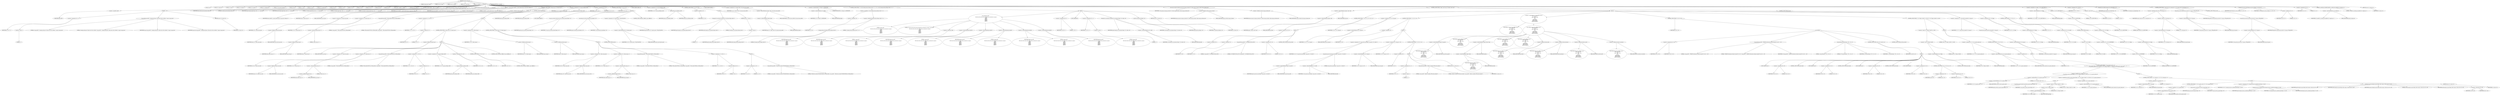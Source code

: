 digraph hostapd_notif_assoc {  
"1000121" [label = "(METHOD,hostapd_notif_assoc)" ]
"1000122" [label = "(PARAM,hostapd_data *hapd)" ]
"1000123" [label = "(PARAM,const u8 *addr)" ]
"1000124" [label = "(PARAM,const u8 *req_ies)" ]
"1000125" [label = "(PARAM,size_t req_ies_len)" ]
"1000126" [label = "(PARAM,int reassoc)" ]
"1000127" [label = "(BLOCK,,)" ]
"1000128" [label = "(LOCAL,v9: int)" ]
"1000129" [label = "(LOCAL,v10: const u8 *)" ]
"1000130" [label = "(LOCAL,v11: size_t)" ]
"1000131" [label = "(LOCAL,v12: sta_info *)" ]
"1000132" [label = "(LOCAL,v13: sta_info *)" ]
"1000133" [label = "(LOCAL,v14: unsigned int)" ]
"1000134" [label = "(LOCAL,v15: wpa_state_machine *)" ]
"1000135" [label = "(LOCAL,v16: int)" ]
"1000136" [label = "(LOCAL,v17: int)" ]
"1000137" [label = "(LOCAL,v18: u32)" ]
"1000138" [label = "(LOCAL,v19: unsigned int)" ]
"1000139" [label = "(LOCAL,v20: int)" ]
"1000140" [label = "(LOCAL,v21: int)" ]
"1000141" [label = "(LOCAL,v23: int)" ]
"1000142" [label = "(LOCAL,v24: int)" ]
"1000143" [label = "(LOCAL,v25: u8 *)" ]
"1000144" [label = "(LOCAL,v26: int)" ]
"1000145" [label = "(LOCAL,res: int)" ]
"1000146" [label = "(LOCAL,elems: ieee802_11_elems)" ]
"1000147" [label = "(LOCAL,buf: u8 [ 1064 ])" ]
"1000148" [label = "(CONTROL_STRUCTURE,if ( !addr ),if ( !addr ))" ]
"1000149" [label = "(<operator>.logicalNot,!addr)" ]
"1000150" [label = "(IDENTIFIER,addr,!addr)" ]
"1000151" [label = "(BLOCK,,)" ]
"1000152" [label = "(<operator>.assignment,v21 = -1)" ]
"1000153" [label = "(IDENTIFIER,v21,v21 = -1)" ]
"1000154" [label = "(<operator>.minus,-1)" ]
"1000155" [label = "(LITERAL,1,-1)" ]
"1000156" [label = "(wpa_printf,wpa_printf(2, \"hostapd_notif_assoc: Skip event with no address\", req_ies, req_ies_len))" ]
"1000157" [label = "(LITERAL,2,wpa_printf(2, \"hostapd_notif_assoc: Skip event with no address\", req_ies, req_ies_len))" ]
"1000158" [label = "(LITERAL,\"hostapd_notif_assoc: Skip event with no address\",wpa_printf(2, \"hostapd_notif_assoc: Skip event with no address\", req_ies, req_ies_len))" ]
"1000159" [label = "(IDENTIFIER,req_ies,wpa_printf(2, \"hostapd_notif_assoc: Skip event with no address\", req_ies, req_ies_len))" ]
"1000160" [label = "(IDENTIFIER,req_ies_len,wpa_printf(2, \"hostapd_notif_assoc: Skip event with no address\", req_ies, req_ies_len))" ]
"1000161" [label = "(RETURN,return v21;,return v21;)" ]
"1000162" [label = "(IDENTIFIER,v21,return v21;)" ]
"1000163" [label = "(random_add_randomness,random_add_randomness(addr, 6u))" ]
"1000164" [label = "(IDENTIFIER,addr,random_add_randomness(addr, 6u))" ]
"1000165" [label = "(LITERAL,6u,random_add_randomness(addr, 6u))" ]
"1000166" [label = "(hostapd_logger,hostapd_logger(hapd, addr, 1u, 2, \"associated\"))" ]
"1000167" [label = "(IDENTIFIER,hapd,hostapd_logger(hapd, addr, 1u, 2, \"associated\"))" ]
"1000168" [label = "(IDENTIFIER,addr,hostapd_logger(hapd, addr, 1u, 2, \"associated\"))" ]
"1000169" [label = "(LITERAL,1u,hostapd_logger(hapd, addr, 1u, 2, \"associated\"))" ]
"1000170" [label = "(LITERAL,2,hostapd_logger(hapd, addr, 1u, 2, \"associated\"))" ]
"1000171" [label = "(LITERAL,\"associated\",hostapd_logger(hapd, addr, 1u, 2, \"associated\"))" ]
"1000172" [label = "(ieee802_11_parse_elems,ieee802_11_parse_elems(req_ies, req_ies_len, &elems, 0))" ]
"1000173" [label = "(IDENTIFIER,req_ies,ieee802_11_parse_elems(req_ies, req_ies_len, &elems, 0))" ]
"1000174" [label = "(IDENTIFIER,req_ies_len,ieee802_11_parse_elems(req_ies, req_ies_len, &elems, 0))" ]
"1000175" [label = "(<operator>.addressOf,&elems)" ]
"1000176" [label = "(IDENTIFIER,elems,ieee802_11_parse_elems(req_ies, req_ies_len, &elems, 0))" ]
"1000177" [label = "(LITERAL,0,ieee802_11_parse_elems(req_ies, req_ies_len, &elems, 0))" ]
"1000178" [label = "(CONTROL_STRUCTURE,if ( elems.wps_ie ),if ( elems.wps_ie ))" ]
"1000179" [label = "(<operator>.fieldAccess,elems.wps_ie)" ]
"1000180" [label = "(IDENTIFIER,elems,if ( elems.wps_ie ))" ]
"1000181" [label = "(FIELD_IDENTIFIER,wps_ie,wps_ie)" ]
"1000182" [label = "(BLOCK,,)" ]
"1000183" [label = "(<operator>.assignment,v9 = elems.wps_ie_len)" ]
"1000184" [label = "(IDENTIFIER,v9,v9 = elems.wps_ie_len)" ]
"1000185" [label = "(<operator>.fieldAccess,elems.wps_ie_len)" ]
"1000186" [label = "(IDENTIFIER,elems,v9 = elems.wps_ie_len)" ]
"1000187" [label = "(FIELD_IDENTIFIER,wps_ie_len,wps_ie_len)" ]
"1000188" [label = "(<operator>.assignment,v10 = elems.wps_ie - 2)" ]
"1000189" [label = "(IDENTIFIER,v10,v10 = elems.wps_ie - 2)" ]
"1000190" [label = "(<operator>.subtraction,elems.wps_ie - 2)" ]
"1000191" [label = "(<operator>.fieldAccess,elems.wps_ie)" ]
"1000192" [label = "(IDENTIFIER,elems,elems.wps_ie - 2)" ]
"1000193" [label = "(FIELD_IDENTIFIER,wps_ie,wps_ie)" ]
"1000194" [label = "(LITERAL,2,elems.wps_ie - 2)" ]
"1000195" [label = "(wpa_printf,wpa_printf(2, \"STA included WPS IE in (Re)AssocReq\"))" ]
"1000196" [label = "(LITERAL,2,wpa_printf(2, \"STA included WPS IE in (Re)AssocReq\"))" ]
"1000197" [label = "(LITERAL,\"STA included WPS IE in (Re)AssocReq\",wpa_printf(2, \"STA included WPS IE in (Re)AssocReq\"))" ]
"1000198" [label = "(<operator>.assignment,v11 = v9 + 2)" ]
"1000199" [label = "(IDENTIFIER,v11,v11 = v9 + 2)" ]
"1000200" [label = "(<operator>.addition,v9 + 2)" ]
"1000201" [label = "(IDENTIFIER,v9,v9 + 2)" ]
"1000202" [label = "(LITERAL,2,v9 + 2)" ]
"1000203" [label = "(CONTROL_STRUCTURE,else,else)" ]
"1000204" [label = "(BLOCK,,)" ]
"1000205" [label = "(CONTROL_STRUCTURE,if ( elems.rsn_ie ),if ( elems.rsn_ie ))" ]
"1000206" [label = "(<operator>.fieldAccess,elems.rsn_ie)" ]
"1000207" [label = "(IDENTIFIER,elems,if ( elems.rsn_ie ))" ]
"1000208" [label = "(FIELD_IDENTIFIER,rsn_ie,rsn_ie)" ]
"1000209" [label = "(BLOCK,,)" ]
"1000210" [label = "(<operator>.assignment,v24 = elems.rsn_ie_len)" ]
"1000211" [label = "(IDENTIFIER,v24,v24 = elems.rsn_ie_len)" ]
"1000212" [label = "(<operator>.fieldAccess,elems.rsn_ie_len)" ]
"1000213" [label = "(IDENTIFIER,elems,v24 = elems.rsn_ie_len)" ]
"1000214" [label = "(FIELD_IDENTIFIER,rsn_ie_len,rsn_ie_len)" ]
"1000215" [label = "(<operator>.assignment,v10 = elems.rsn_ie - 2)" ]
"1000216" [label = "(IDENTIFIER,v10,v10 = elems.rsn_ie - 2)" ]
"1000217" [label = "(<operator>.subtraction,elems.rsn_ie - 2)" ]
"1000218" [label = "(<operator>.fieldAccess,elems.rsn_ie)" ]
"1000219" [label = "(IDENTIFIER,elems,elems.rsn_ie - 2)" ]
"1000220" [label = "(FIELD_IDENTIFIER,rsn_ie,rsn_ie)" ]
"1000221" [label = "(LITERAL,2,elems.rsn_ie - 2)" ]
"1000222" [label = "(wpa_printf,wpa_printf(2, \"STA included RSN IE in (Re)AssocReq\"))" ]
"1000223" [label = "(LITERAL,2,wpa_printf(2, \"STA included RSN IE in (Re)AssocReq\"))" ]
"1000224" [label = "(LITERAL,\"STA included RSN IE in (Re)AssocReq\",wpa_printf(2, \"STA included RSN IE in (Re)AssocReq\"))" ]
"1000225" [label = "(<operator>.assignment,v11 = v24 + 2)" ]
"1000226" [label = "(IDENTIFIER,v11,v11 = v24 + 2)" ]
"1000227" [label = "(<operator>.addition,v24 + 2)" ]
"1000228" [label = "(IDENTIFIER,v24,v24 + 2)" ]
"1000229" [label = "(LITERAL,2,v24 + 2)" ]
"1000230" [label = "(<operator>.assignment,v12 = ap_get_sta(hapd, addr))" ]
"1000231" [label = "(IDENTIFIER,v12,v12 = ap_get_sta(hapd, addr))" ]
"1000232" [label = "(ap_get_sta,ap_get_sta(hapd, addr))" ]
"1000233" [label = "(IDENTIFIER,hapd,ap_get_sta(hapd, addr))" ]
"1000234" [label = "(IDENTIFIER,addr,ap_get_sta(hapd, addr))" ]
"1000235" [label = "(<operator>.assignment,v13 = v12)" ]
"1000236" [label = "(IDENTIFIER,v13,v13 = v12)" ]
"1000237" [label = "(IDENTIFIER,v12,v13 = v12)" ]
"1000238" [label = "(CONTROL_STRUCTURE,if ( v12 ),if ( v12 ))" ]
"1000239" [label = "(IDENTIFIER,v12,if ( v12 ))" ]
"1000240" [label = "(CONTROL_STRUCTURE,goto LABEL_5;,goto LABEL_5;)" ]
"1000241" [label = "(CONTROL_STRUCTURE,goto LABEL_26;,goto LABEL_26;)" ]
"1000242" [label = "(<operator>.assignment,v10 = elems.wpa_ie)" ]
"1000243" [label = "(IDENTIFIER,v10,v10 = elems.wpa_ie)" ]
"1000244" [label = "(<operator>.fieldAccess,elems.wpa_ie)" ]
"1000245" [label = "(IDENTIFIER,elems,v10 = elems.wpa_ie)" ]
"1000246" [label = "(FIELD_IDENTIFIER,wpa_ie,wpa_ie)" ]
"1000247" [label = "(CONTROL_STRUCTURE,if ( elems.wpa_ie ),if ( elems.wpa_ie ))" ]
"1000248" [label = "(<operator>.fieldAccess,elems.wpa_ie)" ]
"1000249" [label = "(IDENTIFIER,elems,if ( elems.wpa_ie ))" ]
"1000250" [label = "(FIELD_IDENTIFIER,wpa_ie,wpa_ie)" ]
"1000251" [label = "(BLOCK,,)" ]
"1000252" [label = "(<operator>.assignment,v26 = elems.wpa_ie_len)" ]
"1000253" [label = "(IDENTIFIER,v26,v26 = elems.wpa_ie_len)" ]
"1000254" [label = "(<operator>.fieldAccess,elems.wpa_ie_len)" ]
"1000255" [label = "(IDENTIFIER,elems,v26 = elems.wpa_ie_len)" ]
"1000256" [label = "(FIELD_IDENTIFIER,wpa_ie_len,wpa_ie_len)" ]
"1000257" [label = "(<operator>.assignment,v10 = elems.wpa_ie - 2)" ]
"1000258" [label = "(IDENTIFIER,v10,v10 = elems.wpa_ie - 2)" ]
"1000259" [label = "(<operator>.subtraction,elems.wpa_ie - 2)" ]
"1000260" [label = "(<operator>.fieldAccess,elems.wpa_ie)" ]
"1000261" [label = "(IDENTIFIER,elems,elems.wpa_ie - 2)" ]
"1000262" [label = "(FIELD_IDENTIFIER,wpa_ie,wpa_ie)" ]
"1000263" [label = "(LITERAL,2,elems.wpa_ie - 2)" ]
"1000264" [label = "(wpa_printf,wpa_printf(2, \"STA included WPA IE in (Re)AssocReq\"))" ]
"1000265" [label = "(LITERAL,2,wpa_printf(2, \"STA included WPA IE in (Re)AssocReq\"))" ]
"1000266" [label = "(LITERAL,\"STA included WPA IE in (Re)AssocReq\",wpa_printf(2, \"STA included WPA IE in (Re)AssocReq\"))" ]
"1000267" [label = "(<operator>.assignment,v11 = v26 + 2)" ]
"1000268" [label = "(IDENTIFIER,v11,v11 = v26 + 2)" ]
"1000269" [label = "(<operator>.addition,v26 + 2)" ]
"1000270" [label = "(IDENTIFIER,v26,v26 + 2)" ]
"1000271" [label = "(LITERAL,2,v26 + 2)" ]
"1000272" [label = "(CONTROL_STRUCTURE,else,else)" ]
"1000273" [label = "(BLOCK,,)" ]
"1000274" [label = "(<operator>.assignment,v11 = 0)" ]
"1000275" [label = "(IDENTIFIER,v11,v11 = 0)" ]
"1000276" [label = "(LITERAL,0,v11 = 0)" ]
"1000277" [label = "(wpa_printf,wpa_printf(2, \"STA did not include WPS/RSN/WPA IE in (Re)AssocReq\"))" ]
"1000278" [label = "(LITERAL,2,wpa_printf(2, \"STA did not include WPS/RSN/WPA IE in (Re)AssocReq\"))" ]
"1000279" [label = "(LITERAL,\"STA did not include WPS/RSN/WPA IE in (Re)AssocReq\",wpa_printf(2, \"STA did not include WPS/RSN/WPA IE in (Re)AssocReq\"))" ]
"1000280" [label = "(<operator>.assignment,v12 = ap_get_sta(hapd, addr))" ]
"1000281" [label = "(IDENTIFIER,v12,v12 = ap_get_sta(hapd, addr))" ]
"1000282" [label = "(ap_get_sta,ap_get_sta(hapd, addr))" ]
"1000283" [label = "(IDENTIFIER,hapd,ap_get_sta(hapd, addr))" ]
"1000284" [label = "(IDENTIFIER,addr,ap_get_sta(hapd, addr))" ]
"1000285" [label = "(<operator>.assignment,v13 = v12)" ]
"1000286" [label = "(IDENTIFIER,v13,v13 = v12)" ]
"1000287" [label = "(IDENTIFIER,v12,v13 = v12)" ]
"1000288" [label = "(CONTROL_STRUCTURE,if ( v12 ),if ( v12 ))" ]
"1000289" [label = "(IDENTIFIER,v12,if ( v12 ))" ]
"1000290" [label = "(BLOCK,,)" ]
"1000291" [label = "(JUMP_TARGET,LABEL_5)" ]
"1000292" [label = "(ap_sta_no_session_timeout,ap_sta_no_session_timeout(hapd, v12))" ]
"1000293" [label = "(IDENTIFIER,hapd,ap_sta_no_session_timeout(hapd, v12))" ]
"1000294" [label = "(IDENTIFIER,v12,ap_sta_no_session_timeout(hapd, v12))" ]
"1000295" [label = "(accounting_sta_stop,accounting_sta_stop(hapd, v13))" ]
"1000296" [label = "(IDENTIFIER,hapd,accounting_sta_stop(hapd, v13))" ]
"1000297" [label = "(IDENTIFIER,v13,accounting_sta_stop(hapd, v13))" ]
"1000298" [label = "(<operator>.assignment,v13->timeout_next = STA_NULLFUNC)" ]
"1000299" [label = "(<operator>.indirectFieldAccess,v13->timeout_next)" ]
"1000300" [label = "(IDENTIFIER,v13,v13->timeout_next = STA_NULLFUNC)" ]
"1000301" [label = "(FIELD_IDENTIFIER,timeout_next,timeout_next)" ]
"1000302" [label = "(IDENTIFIER,STA_NULLFUNC,v13->timeout_next = STA_NULLFUNC)" ]
"1000303" [label = "(CONTROL_STRUCTURE,goto LABEL_6;,goto LABEL_6;)" ]
"1000304" [label = "(JUMP_TARGET,LABEL_26)" ]
"1000305" [label = "(<operator>.assignment,v13 = ap_sta_add(hapd, addr))" ]
"1000306" [label = "(IDENTIFIER,v13,v13 = ap_sta_add(hapd, addr))" ]
"1000307" [label = "(ap_sta_add,ap_sta_add(hapd, addr))" ]
"1000308" [label = "(IDENTIFIER,hapd,ap_sta_add(hapd, addr))" ]
"1000309" [label = "(IDENTIFIER,addr,ap_sta_add(hapd, addr))" ]
"1000310" [label = "(CONTROL_STRUCTURE,if ( !v13 ),if ( !v13 ))" ]
"1000311" [label = "(<operator>.logicalNot,!v13)" ]
"1000312" [label = "(IDENTIFIER,v13,!v13)" ]
"1000313" [label = "(BLOCK,,)" ]
"1000314" [label = "(hostapd_drv_sta_disassoc,hostapd_drv_sta_disassoc(hapd, addr, 5))" ]
"1000315" [label = "(IDENTIFIER,hapd,hostapd_drv_sta_disassoc(hapd, addr, 5))" ]
"1000316" [label = "(IDENTIFIER,addr,hostapd_drv_sta_disassoc(hapd, addr, 5))" ]
"1000317" [label = "(LITERAL,5,hostapd_drv_sta_disassoc(hapd, addr, 5))" ]
"1000318" [label = "(RETURN,return -1;,return -1;)" ]
"1000319" [label = "(<operator>.minus,-1)" ]
"1000320" [label = "(LITERAL,1,-1)" ]
"1000321" [label = "(JUMP_TARGET,LABEL_6)" ]
"1000322" [label = "(<operator>.assignment,v14 = hapd->iface->drv_max_acl_mac_addrs)" ]
"1000323" [label = "(IDENTIFIER,v14,v14 = hapd->iface->drv_max_acl_mac_addrs)" ]
"1000324" [label = "(<operator>.indirectFieldAccess,hapd->iface->drv_max_acl_mac_addrs)" ]
"1000325" [label = "(<operator>.indirectFieldAccess,hapd->iface)" ]
"1000326" [label = "(IDENTIFIER,hapd,v14 = hapd->iface->drv_max_acl_mac_addrs)" ]
"1000327" [label = "(FIELD_IDENTIFIER,iface,iface)" ]
"1000328" [label = "(FIELD_IDENTIFIER,drv_max_acl_mac_addrs,drv_max_acl_mac_addrs)" ]
"1000329" [label = "(<operators>.assignmentAnd,v13->flags &= 0xFFFECFFF)" ]
"1000330" [label = "(<operator>.indirectFieldAccess,v13->flags)" ]
"1000331" [label = "(IDENTIFIER,v13,v13->flags &= 0xFFFECFFF)" ]
"1000332" [label = "(FIELD_IDENTIFIER,flags,flags)" ]
"1000333" [label = "(LITERAL,0xFFFECFFF,v13->flags &= 0xFFFECFFF)" ]
"1000334" [label = "(CONTROL_STRUCTURE,if ( !v14 && hostapd_check_acl(hapd, addr, 0) != 1 ),if ( !v14 && hostapd_check_acl(hapd, addr, 0) != 1 ))" ]
"1000335" [label = "(<operator>.logicalAnd,!v14 && hostapd_check_acl(hapd, addr, 0) != 1)" ]
"1000336" [label = "(<operator>.logicalNot,!v14)" ]
"1000337" [label = "(IDENTIFIER,v14,!v14)" ]
"1000338" [label = "(<operator>.notEquals,hostapd_check_acl(hapd, addr, 0) != 1)" ]
"1000339" [label = "(hostapd_check_acl,hostapd_check_acl(hapd, addr, 0))" ]
"1000340" [label = "(IDENTIFIER,hapd,hostapd_check_acl(hapd, addr, 0))" ]
"1000341" [label = "(IDENTIFIER,addr,hostapd_check_acl(hapd, addr, 0))" ]
"1000342" [label = "(LITERAL,0,hostapd_check_acl(hapd, addr, 0))" ]
"1000343" [label = "(LITERAL,1,hostapd_check_acl(hapd, addr, 0) != 1)" ]
"1000344" [label = "(BLOCK,,)" ]
"1000345" [label = "(wpa_printf,wpa_printf(\n      3,\n      \"STA %02x:%02x:%02x:%02x:%02x:%02x not allowed to connect\",\n      *addr,\n      addr[1],\n      addr[2],\n      addr[3],\n      addr[4],\n      addr[5]))" ]
"1000346" [label = "(LITERAL,3,wpa_printf(\n      3,\n      \"STA %02x:%02x:%02x:%02x:%02x:%02x not allowed to connect\",\n      *addr,\n      addr[1],\n      addr[2],\n      addr[3],\n      addr[4],\n      addr[5]))" ]
"1000347" [label = "(LITERAL,\"STA %02x:%02x:%02x:%02x:%02x:%02x not allowed to connect\",wpa_printf(\n      3,\n      \"STA %02x:%02x:%02x:%02x:%02x:%02x not allowed to connect\",\n      *addr,\n      addr[1],\n      addr[2],\n      addr[3],\n      addr[4],\n      addr[5]))" ]
"1000348" [label = "(<operator>.indirection,*addr)" ]
"1000349" [label = "(IDENTIFIER,addr,wpa_printf(\n      3,\n      \"STA %02x:%02x:%02x:%02x:%02x:%02x not allowed to connect\",\n      *addr,\n      addr[1],\n      addr[2],\n      addr[3],\n      addr[4],\n      addr[5]))" ]
"1000350" [label = "(<operator>.indirectIndexAccess,addr[1])" ]
"1000351" [label = "(IDENTIFIER,addr,wpa_printf(\n      3,\n      \"STA %02x:%02x:%02x:%02x:%02x:%02x not allowed to connect\",\n      *addr,\n      addr[1],\n      addr[2],\n      addr[3],\n      addr[4],\n      addr[5]))" ]
"1000352" [label = "(LITERAL,1,wpa_printf(\n      3,\n      \"STA %02x:%02x:%02x:%02x:%02x:%02x not allowed to connect\",\n      *addr,\n      addr[1],\n      addr[2],\n      addr[3],\n      addr[4],\n      addr[5]))" ]
"1000353" [label = "(<operator>.indirectIndexAccess,addr[2])" ]
"1000354" [label = "(IDENTIFIER,addr,wpa_printf(\n      3,\n      \"STA %02x:%02x:%02x:%02x:%02x:%02x not allowed to connect\",\n      *addr,\n      addr[1],\n      addr[2],\n      addr[3],\n      addr[4],\n      addr[5]))" ]
"1000355" [label = "(LITERAL,2,wpa_printf(\n      3,\n      \"STA %02x:%02x:%02x:%02x:%02x:%02x not allowed to connect\",\n      *addr,\n      addr[1],\n      addr[2],\n      addr[3],\n      addr[4],\n      addr[5]))" ]
"1000356" [label = "(<operator>.indirectIndexAccess,addr[3])" ]
"1000357" [label = "(IDENTIFIER,addr,wpa_printf(\n      3,\n      \"STA %02x:%02x:%02x:%02x:%02x:%02x not allowed to connect\",\n      *addr,\n      addr[1],\n      addr[2],\n      addr[3],\n      addr[4],\n      addr[5]))" ]
"1000358" [label = "(LITERAL,3,wpa_printf(\n      3,\n      \"STA %02x:%02x:%02x:%02x:%02x:%02x not allowed to connect\",\n      *addr,\n      addr[1],\n      addr[2],\n      addr[3],\n      addr[4],\n      addr[5]))" ]
"1000359" [label = "(<operator>.indirectIndexAccess,addr[4])" ]
"1000360" [label = "(IDENTIFIER,addr,wpa_printf(\n      3,\n      \"STA %02x:%02x:%02x:%02x:%02x:%02x not allowed to connect\",\n      *addr,\n      addr[1],\n      addr[2],\n      addr[3],\n      addr[4],\n      addr[5]))" ]
"1000361" [label = "(LITERAL,4,wpa_printf(\n      3,\n      \"STA %02x:%02x:%02x:%02x:%02x:%02x not allowed to connect\",\n      *addr,\n      addr[1],\n      addr[2],\n      addr[3],\n      addr[4],\n      addr[5]))" ]
"1000362" [label = "(<operator>.indirectIndexAccess,addr[5])" ]
"1000363" [label = "(IDENTIFIER,addr,wpa_printf(\n      3,\n      \"STA %02x:%02x:%02x:%02x:%02x:%02x not allowed to connect\",\n      *addr,\n      addr[1],\n      addr[2],\n      addr[3],\n      addr[4],\n      addr[5]))" ]
"1000364" [label = "(LITERAL,5,wpa_printf(\n      3,\n      \"STA %02x:%02x:%02x:%02x:%02x:%02x not allowed to connect\",\n      *addr,\n      addr[1],\n      addr[2],\n      addr[3],\n      addr[4],\n      addr[5]))" ]
"1000365" [label = "(<operator>.assignment,v23 = 1)" ]
"1000366" [label = "(IDENTIFIER,v23,v23 = 1)" ]
"1000367" [label = "(LITERAL,1,v23 = 1)" ]
"1000368" [label = "(JUMP_TARGET,fail)" ]
"1000369" [label = "(<operator>.assignment,v21 = -1)" ]
"1000370" [label = "(IDENTIFIER,v21,v21 = -1)" ]
"1000371" [label = "(<operator>.minus,-1)" ]
"1000372" [label = "(LITERAL,1,-1)" ]
"1000373" [label = "(hostapd_drv_sta_disassoc,hostapd_drv_sta_disassoc(hapd, v13->addr, v23))" ]
"1000374" [label = "(IDENTIFIER,hapd,hostapd_drv_sta_disassoc(hapd, v13->addr, v23))" ]
"1000375" [label = "(<operator>.indirectFieldAccess,v13->addr)" ]
"1000376" [label = "(IDENTIFIER,v13,hostapd_drv_sta_disassoc(hapd, v13->addr, v23))" ]
"1000377" [label = "(FIELD_IDENTIFIER,addr,addr)" ]
"1000378" [label = "(IDENTIFIER,v23,hostapd_drv_sta_disassoc(hapd, v13->addr, v23))" ]
"1000379" [label = "(ap_free_sta,ap_free_sta(hapd, v13))" ]
"1000380" [label = "(IDENTIFIER,hapd,ap_free_sta(hapd, v13))" ]
"1000381" [label = "(IDENTIFIER,v13,ap_free_sta(hapd, v13))" ]
"1000382" [label = "(RETURN,return v21;,return v21;)" ]
"1000383" [label = "(IDENTIFIER,v21,return v21;)" ]
"1000384" [label = "(ap_copy_sta_supp_op_classes,ap_copy_sta_supp_op_classes(v13, elems.supp_op_classes, elems.supp_op_classes_len))" ]
"1000385" [label = "(IDENTIFIER,v13,ap_copy_sta_supp_op_classes(v13, elems.supp_op_classes, elems.supp_op_classes_len))" ]
"1000386" [label = "(<operator>.fieldAccess,elems.supp_op_classes)" ]
"1000387" [label = "(IDENTIFIER,elems,ap_copy_sta_supp_op_classes(v13, elems.supp_op_classes, elems.supp_op_classes_len))" ]
"1000388" [label = "(FIELD_IDENTIFIER,supp_op_classes,supp_op_classes)" ]
"1000389" [label = "(<operator>.fieldAccess,elems.supp_op_classes_len)" ]
"1000390" [label = "(IDENTIFIER,elems,ap_copy_sta_supp_op_classes(v13, elems.supp_op_classes, elems.supp_op_classes_len))" ]
"1000391" [label = "(FIELD_IDENTIFIER,supp_op_classes_len,supp_op_classes_len)" ]
"1000392" [label = "(CONTROL_STRUCTURE,if ( hapd->conf->wpa ),if ( hapd->conf->wpa ))" ]
"1000393" [label = "(<operator>.indirectFieldAccess,hapd->conf->wpa)" ]
"1000394" [label = "(<operator>.indirectFieldAccess,hapd->conf)" ]
"1000395" [label = "(IDENTIFIER,hapd,if ( hapd->conf->wpa ))" ]
"1000396" [label = "(FIELD_IDENTIFIER,conf,conf)" ]
"1000397" [label = "(FIELD_IDENTIFIER,wpa,wpa)" ]
"1000398" [label = "(BLOCK,,)" ]
"1000399" [label = "(CONTROL_STRUCTURE,if ( !v10 || !v11 ),if ( !v10 || !v11 ))" ]
"1000400" [label = "(<operator>.logicalOr,!v10 || !v11)" ]
"1000401" [label = "(<operator>.logicalNot,!v10)" ]
"1000402" [label = "(IDENTIFIER,v10,!v10)" ]
"1000403" [label = "(<operator>.logicalNot,!v11)" ]
"1000404" [label = "(IDENTIFIER,v11,!v11)" ]
"1000405" [label = "(BLOCK,,)" ]
"1000406" [label = "(wpa_printf,wpa_printf(2, \"No WPA/RSN IE from STA\"))" ]
"1000407" [label = "(LITERAL,2,wpa_printf(2, \"No WPA/RSN IE from STA\"))" ]
"1000408" [label = "(LITERAL,\"No WPA/RSN IE from STA\",wpa_printf(2, \"No WPA/RSN IE from STA\"))" ]
"1000409" [label = "(<operator>.assignment,v23 = 13)" ]
"1000410" [label = "(IDENTIFIER,v23,v23 = 13)" ]
"1000411" [label = "(LITERAL,13,v23 = 13)" ]
"1000412" [label = "(CONTROL_STRUCTURE,goto fail;,goto fail;)" ]
"1000413" [label = "(<operator>.assignment,v15 = v13->wpa_sm)" ]
"1000414" [label = "(IDENTIFIER,v15,v15 = v13->wpa_sm)" ]
"1000415" [label = "(<operator>.indirectFieldAccess,v13->wpa_sm)" ]
"1000416" [label = "(IDENTIFIER,v13,v15 = v13->wpa_sm)" ]
"1000417" [label = "(FIELD_IDENTIFIER,wpa_sm,wpa_sm)" ]
"1000418" [label = "(CONTROL_STRUCTURE,if ( !v15 ),if ( !v15 ))" ]
"1000419" [label = "(<operator>.logicalNot,!v15)" ]
"1000420" [label = "(IDENTIFIER,v15,!v15)" ]
"1000421" [label = "(BLOCK,,)" ]
"1000422" [label = "(<operator>.assignment,v15 = wpa_auth_sta_init(hapd->wpa_auth, v13->addr, 0))" ]
"1000423" [label = "(IDENTIFIER,v15,v15 = wpa_auth_sta_init(hapd->wpa_auth, v13->addr, 0))" ]
"1000424" [label = "(wpa_auth_sta_init,wpa_auth_sta_init(hapd->wpa_auth, v13->addr, 0))" ]
"1000425" [label = "(<operator>.indirectFieldAccess,hapd->wpa_auth)" ]
"1000426" [label = "(IDENTIFIER,hapd,wpa_auth_sta_init(hapd->wpa_auth, v13->addr, 0))" ]
"1000427" [label = "(FIELD_IDENTIFIER,wpa_auth,wpa_auth)" ]
"1000428" [label = "(<operator>.indirectFieldAccess,v13->addr)" ]
"1000429" [label = "(IDENTIFIER,v13,wpa_auth_sta_init(hapd->wpa_auth, v13->addr, 0))" ]
"1000430" [label = "(FIELD_IDENTIFIER,addr,addr)" ]
"1000431" [label = "(LITERAL,0,wpa_auth_sta_init(hapd->wpa_auth, v13->addr, 0))" ]
"1000432" [label = "(<operator>.assignment,v13->wpa_sm = v15)" ]
"1000433" [label = "(<operator>.indirectFieldAccess,v13->wpa_sm)" ]
"1000434" [label = "(IDENTIFIER,v13,v13->wpa_sm = v15)" ]
"1000435" [label = "(FIELD_IDENTIFIER,wpa_sm,wpa_sm)" ]
"1000436" [label = "(IDENTIFIER,v15,v13->wpa_sm = v15)" ]
"1000437" [label = "(CONTROL_STRUCTURE,if ( !v15 ),if ( !v15 ))" ]
"1000438" [label = "(<operator>.logicalNot,!v15)" ]
"1000439" [label = "(IDENTIFIER,v15,!v15)" ]
"1000440" [label = "(BLOCK,,)" ]
"1000441" [label = "(<operator>.assignment,v21 = -1)" ]
"1000442" [label = "(IDENTIFIER,v21,v21 = -1)" ]
"1000443" [label = "(<operator>.minus,-1)" ]
"1000444" [label = "(LITERAL,1,-1)" ]
"1000445" [label = "(wpa_printf,wpa_printf(5, \"Failed to initialize WPA state machine\"))" ]
"1000446" [label = "(LITERAL,5,wpa_printf(5, \"Failed to initialize WPA state machine\"))" ]
"1000447" [label = "(LITERAL,\"Failed to initialize WPA state machine\",wpa_printf(5, \"Failed to initialize WPA state machine\"))" ]
"1000448" [label = "(RETURN,return v21;,return v21;)" ]
"1000449" [label = "(IDENTIFIER,v21,return v21;)" ]
"1000450" [label = "(<operator>.assignment,v16 = wpa_validate_wpa_ie(\n            hapd->wpa_auth,\n            v15,\n            hapd->iface->freq,\n            v10,\n            v11,\n            elems.mdie,\n            elems.mdie_len,\n            elems.owe_dh,\n            elems.owe_dh_len))" ]
"1000451" [label = "(IDENTIFIER,v16,v16 = wpa_validate_wpa_ie(\n            hapd->wpa_auth,\n            v15,\n            hapd->iface->freq,\n            v10,\n            v11,\n            elems.mdie,\n            elems.mdie_len,\n            elems.owe_dh,\n            elems.owe_dh_len))" ]
"1000452" [label = "(wpa_validate_wpa_ie,wpa_validate_wpa_ie(\n            hapd->wpa_auth,\n            v15,\n            hapd->iface->freq,\n            v10,\n            v11,\n            elems.mdie,\n            elems.mdie_len,\n            elems.owe_dh,\n            elems.owe_dh_len))" ]
"1000453" [label = "(<operator>.indirectFieldAccess,hapd->wpa_auth)" ]
"1000454" [label = "(IDENTIFIER,hapd,wpa_validate_wpa_ie(\n            hapd->wpa_auth,\n            v15,\n            hapd->iface->freq,\n            v10,\n            v11,\n            elems.mdie,\n            elems.mdie_len,\n            elems.owe_dh,\n            elems.owe_dh_len))" ]
"1000455" [label = "(FIELD_IDENTIFIER,wpa_auth,wpa_auth)" ]
"1000456" [label = "(IDENTIFIER,v15,wpa_validate_wpa_ie(\n            hapd->wpa_auth,\n            v15,\n            hapd->iface->freq,\n            v10,\n            v11,\n            elems.mdie,\n            elems.mdie_len,\n            elems.owe_dh,\n            elems.owe_dh_len))" ]
"1000457" [label = "(<operator>.indirectFieldAccess,hapd->iface->freq)" ]
"1000458" [label = "(<operator>.indirectFieldAccess,hapd->iface)" ]
"1000459" [label = "(IDENTIFIER,hapd,wpa_validate_wpa_ie(\n            hapd->wpa_auth,\n            v15,\n            hapd->iface->freq,\n            v10,\n            v11,\n            elems.mdie,\n            elems.mdie_len,\n            elems.owe_dh,\n            elems.owe_dh_len))" ]
"1000460" [label = "(FIELD_IDENTIFIER,iface,iface)" ]
"1000461" [label = "(FIELD_IDENTIFIER,freq,freq)" ]
"1000462" [label = "(IDENTIFIER,v10,wpa_validate_wpa_ie(\n            hapd->wpa_auth,\n            v15,\n            hapd->iface->freq,\n            v10,\n            v11,\n            elems.mdie,\n            elems.mdie_len,\n            elems.owe_dh,\n            elems.owe_dh_len))" ]
"1000463" [label = "(IDENTIFIER,v11,wpa_validate_wpa_ie(\n            hapd->wpa_auth,\n            v15,\n            hapd->iface->freq,\n            v10,\n            v11,\n            elems.mdie,\n            elems.mdie_len,\n            elems.owe_dh,\n            elems.owe_dh_len))" ]
"1000464" [label = "(<operator>.fieldAccess,elems.mdie)" ]
"1000465" [label = "(IDENTIFIER,elems,wpa_validate_wpa_ie(\n            hapd->wpa_auth,\n            v15,\n            hapd->iface->freq,\n            v10,\n            v11,\n            elems.mdie,\n            elems.mdie_len,\n            elems.owe_dh,\n            elems.owe_dh_len))" ]
"1000466" [label = "(FIELD_IDENTIFIER,mdie,mdie)" ]
"1000467" [label = "(<operator>.fieldAccess,elems.mdie_len)" ]
"1000468" [label = "(IDENTIFIER,elems,wpa_validate_wpa_ie(\n            hapd->wpa_auth,\n            v15,\n            hapd->iface->freq,\n            v10,\n            v11,\n            elems.mdie,\n            elems.mdie_len,\n            elems.owe_dh,\n            elems.owe_dh_len))" ]
"1000469" [label = "(FIELD_IDENTIFIER,mdie_len,mdie_len)" ]
"1000470" [label = "(<operator>.fieldAccess,elems.owe_dh)" ]
"1000471" [label = "(IDENTIFIER,elems,wpa_validate_wpa_ie(\n            hapd->wpa_auth,\n            v15,\n            hapd->iface->freq,\n            v10,\n            v11,\n            elems.mdie,\n            elems.mdie_len,\n            elems.owe_dh,\n            elems.owe_dh_len))" ]
"1000472" [label = "(FIELD_IDENTIFIER,owe_dh,owe_dh)" ]
"1000473" [label = "(<operator>.fieldAccess,elems.owe_dh_len)" ]
"1000474" [label = "(IDENTIFIER,elems,wpa_validate_wpa_ie(\n            hapd->wpa_auth,\n            v15,\n            hapd->iface->freq,\n            v10,\n            v11,\n            elems.mdie,\n            elems.mdie_len,\n            elems.owe_dh,\n            elems.owe_dh_len))" ]
"1000475" [label = "(FIELD_IDENTIFIER,owe_dh_len,owe_dh_len)" ]
"1000476" [label = "(CONTROL_STRUCTURE,if ( v16 ),if ( v16 ))" ]
"1000477" [label = "(IDENTIFIER,v16,if ( v16 ))" ]
"1000478" [label = "(BLOCK,,)" ]
"1000479" [label = "(<operator>.assignment,res = v16)" ]
"1000480" [label = "(IDENTIFIER,res,res = v16)" ]
"1000481" [label = "(IDENTIFIER,v16,res = v16)" ]
"1000482" [label = "(wpa_printf,wpa_printf(2, \"WPA/RSN information element rejected? (res %u)\", v16))" ]
"1000483" [label = "(LITERAL,2,wpa_printf(2, \"WPA/RSN information element rejected? (res %u)\", v16))" ]
"1000484" [label = "(LITERAL,\"WPA/RSN information element rejected? (res %u)\",wpa_printf(2, \"WPA/RSN information element rejected? (res %u)\", v16))" ]
"1000485" [label = "(IDENTIFIER,v16,wpa_printf(2, \"WPA/RSN information element rejected? (res %u)\", v16))" ]
"1000486" [label = "(wpa_hexdump,wpa_hexdump(2, \"IE\", v10, v11))" ]
"1000487" [label = "(LITERAL,2,wpa_hexdump(2, \"IE\", v10, v11))" ]
"1000488" [label = "(LITERAL,\"IE\",wpa_hexdump(2, \"IE\", v10, v11))" ]
"1000489" [label = "(IDENTIFIER,v10,wpa_hexdump(2, \"IE\", v10, v11))" ]
"1000490" [label = "(IDENTIFIER,v11,wpa_hexdump(2, \"IE\", v10, v11))" ]
"1000491" [label = "(CONTROL_STRUCTURE,switch ( res ),switch ( res ))" ]
"1000492" [label = "(IDENTIFIER,res,switch ( res ))" ]
"1000493" [label = "(BLOCK,,)" ]
"1000494" [label = "(JUMP_TARGET,case 2)" ]
"1000495" [label = "(<operator>.assignment,v23 = 18)" ]
"1000496" [label = "(IDENTIFIER,v23,v23 = 18)" ]
"1000497" [label = "(LITERAL,18,v23 = 18)" ]
"1000498" [label = "(CONTROL_STRUCTURE,break;,break;)" ]
"1000499" [label = "(JUMP_TARGET,case 3)" ]
"1000500" [label = "(<operator>.assignment,v23 = 19)" ]
"1000501" [label = "(IDENTIFIER,v23,v23 = 19)" ]
"1000502" [label = "(LITERAL,19,v23 = 19)" ]
"1000503" [label = "(CONTROL_STRUCTURE,break;,break;)" ]
"1000504" [label = "(JUMP_TARGET,case 4)" ]
"1000505" [label = "(<operator>.assignment,v23 = 20)" ]
"1000506" [label = "(IDENTIFIER,v23,v23 = 20)" ]
"1000507" [label = "(LITERAL,20,v23 = 20)" ]
"1000508" [label = "(CONTROL_STRUCTURE,break;,break;)" ]
"1000509" [label = "(JUMP_TARGET,default)" ]
"1000510" [label = "(<operator>.assignment,v23 = 24)" ]
"1000511" [label = "(IDENTIFIER,v23,v23 = 24)" ]
"1000512" [label = "(LITERAL,24,v23 = 24)" ]
"1000513" [label = "(CONTROL_STRUCTURE,if ( res != 8 ),if ( res != 8 ))" ]
"1000514" [label = "(<operator>.notEquals,res != 8)" ]
"1000515" [label = "(IDENTIFIER,res,res != 8)" ]
"1000516" [label = "(LITERAL,8,res != 8)" ]
"1000517" [label = "(<operator>.assignment,v23 = 13)" ]
"1000518" [label = "(IDENTIFIER,v23,v23 = 13)" ]
"1000519" [label = "(LITERAL,13,v23 = 13)" ]
"1000520" [label = "(CONTROL_STRUCTURE,break;,break;)" ]
"1000521" [label = "(CONTROL_STRUCTURE,goto fail;,goto fail;)" ]
"1000522" [label = "(CONTROL_STRUCTURE,if ( (v13->flags & 0x402) == 1026 ),if ( (v13->flags & 0x402) == 1026 ))" ]
"1000523" [label = "(<operator>.equals,(v13->flags & 0x402) == 1026)" ]
"1000524" [label = "(<operator>.and,v13->flags & 0x402)" ]
"1000525" [label = "(<operator>.indirectFieldAccess,v13->flags)" ]
"1000526" [label = "(IDENTIFIER,v13,v13->flags & 0x402)" ]
"1000527" [label = "(FIELD_IDENTIFIER,flags,flags)" ]
"1000528" [label = "(LITERAL,0x402,v13->flags & 0x402)" ]
"1000529" [label = "(LITERAL,1026,(v13->flags & 0x402) == 1026)" ]
"1000530" [label = "(BLOCK,,)" ]
"1000531" [label = "(<operator>.assignment,v21 = v13->sa_query_timed_out)" ]
"1000532" [label = "(IDENTIFIER,v21,v21 = v13->sa_query_timed_out)" ]
"1000533" [label = "(<operator>.indirectFieldAccess,v13->sa_query_timed_out)" ]
"1000534" [label = "(IDENTIFIER,v13,v21 = v13->sa_query_timed_out)" ]
"1000535" [label = "(FIELD_IDENTIFIER,sa_query_timed_out,sa_query_timed_out)" ]
"1000536" [label = "(CONTROL_STRUCTURE,if ( !v21 ),if ( !v21 ))" ]
"1000537" [label = "(<operator>.logicalNot,!v21)" ]
"1000538" [label = "(IDENTIFIER,v21,!v21)" ]
"1000539" [label = "(BLOCK,,)" ]
"1000540" [label = "(CONTROL_STRUCTURE,if ( v13->sa_query_count <= 0\n          || (ap_check_sa_query_timeout(hapd, v13), (v13->flags & 0x402) == 1026) && !v13->sa_query_timed_out ),if ( v13->sa_query_count <= 0\n          || (ap_check_sa_query_timeout(hapd, v13), (v13->flags & 0x402) == 1026) && !v13->sa_query_timed_out ))" ]
"1000541" [label = "(<operator>.logicalOr,v13->sa_query_count <= 0\n          || (ap_check_sa_query_timeout(hapd, v13), (v13->flags & 0x402) == 1026) && !v13->sa_query_timed_out)" ]
"1000542" [label = "(<operator>.lessEqualsThan,v13->sa_query_count <= 0)" ]
"1000543" [label = "(<operator>.indirectFieldAccess,v13->sa_query_count)" ]
"1000544" [label = "(IDENTIFIER,v13,v13->sa_query_count <= 0)" ]
"1000545" [label = "(FIELD_IDENTIFIER,sa_query_count,sa_query_count)" ]
"1000546" [label = "(LITERAL,0,v13->sa_query_count <= 0)" ]
"1000547" [label = "(<operator>.logicalAnd,(ap_check_sa_query_timeout(hapd, v13), (v13->flags & 0x402) == 1026) && !v13->sa_query_timed_out)" ]
"1000548" [label = "(BLOCK,,)" ]
"1000549" [label = "(ap_check_sa_query_timeout,ap_check_sa_query_timeout(hapd, v13))" ]
"1000550" [label = "(IDENTIFIER,hapd,ap_check_sa_query_timeout(hapd, v13))" ]
"1000551" [label = "(IDENTIFIER,v13,ap_check_sa_query_timeout(hapd, v13))" ]
"1000552" [label = "(<operator>.equals,(v13->flags & 0x402) == 1026)" ]
"1000553" [label = "(<operator>.and,v13->flags & 0x402)" ]
"1000554" [label = "(<operator>.indirectFieldAccess,v13->flags)" ]
"1000555" [label = "(IDENTIFIER,v13,v13->flags & 0x402)" ]
"1000556" [label = "(FIELD_IDENTIFIER,flags,flags)" ]
"1000557" [label = "(LITERAL,0x402,v13->flags & 0x402)" ]
"1000558" [label = "(LITERAL,1026,(v13->flags & 0x402) == 1026)" ]
"1000559" [label = "(<operator>.logicalNot,!v13->sa_query_timed_out)" ]
"1000560" [label = "(<operator>.indirectFieldAccess,v13->sa_query_timed_out)" ]
"1000561" [label = "(IDENTIFIER,v13,!v13->sa_query_timed_out)" ]
"1000562" [label = "(FIELD_IDENTIFIER,sa_query_timed_out,sa_query_timed_out)" ]
"1000563" [label = "(BLOCK,,)" ]
"1000564" [label = "(CONTROL_STRUCTURE,if ( v13->auth_alg != 2 ),if ( v13->auth_alg != 2 ))" ]
"1000565" [label = "(<operator>.notEquals,v13->auth_alg != 2)" ]
"1000566" [label = "(<operator>.indirectFieldAccess,v13->auth_alg)" ]
"1000567" [label = "(IDENTIFIER,v13,v13->auth_alg != 2)" ]
"1000568" [label = "(FIELD_IDENTIFIER,auth_alg,auth_alg)" ]
"1000569" [label = "(LITERAL,2,v13->auth_alg != 2)" ]
"1000570" [label = "(BLOCK,,)" ]
"1000571" [label = "(CONTROL_STRUCTURE,if ( !v13->sa_query_count ),if ( !v13->sa_query_count ))" ]
"1000572" [label = "(<operator>.logicalNot,!v13->sa_query_count)" ]
"1000573" [label = "(<operator>.indirectFieldAccess,v13->sa_query_count)" ]
"1000574" [label = "(IDENTIFIER,v13,!v13->sa_query_count)" ]
"1000575" [label = "(FIELD_IDENTIFIER,sa_query_count,sa_query_count)" ]
"1000576" [label = "(ap_sta_start_sa_query,ap_sta_start_sa_query(hapd, v13))" ]
"1000577" [label = "(IDENTIFIER,hapd,ap_sta_start_sa_query(hapd, v13))" ]
"1000578" [label = "(IDENTIFIER,v13,ap_sta_start_sa_query(hapd, v13))" ]
"1000579" [label = "(<operator>.assignment,v25 = hostapd_eid_assoc_comeback_time(hapd, v13, buf))" ]
"1000580" [label = "(IDENTIFIER,v25,v25 = hostapd_eid_assoc_comeback_time(hapd, v13, buf))" ]
"1000581" [label = "(hostapd_eid_assoc_comeback_time,hostapd_eid_assoc_comeback_time(hapd, v13, buf))" ]
"1000582" [label = "(IDENTIFIER,hapd,hostapd_eid_assoc_comeback_time(hapd, v13, buf))" ]
"1000583" [label = "(IDENTIFIER,v13,hostapd_eid_assoc_comeback_time(hapd, v13, buf))" ]
"1000584" [label = "(IDENTIFIER,buf,hostapd_eid_assoc_comeback_time(hapd, v13, buf))" ]
"1000585" [label = "(hostapd_sta_assoc,hostapd_sta_assoc(hapd, addr, reassoc, 0x1Eu, buf, v25 - buf))" ]
"1000586" [label = "(IDENTIFIER,hapd,hostapd_sta_assoc(hapd, addr, reassoc, 0x1Eu, buf, v25 - buf))" ]
"1000587" [label = "(IDENTIFIER,addr,hostapd_sta_assoc(hapd, addr, reassoc, 0x1Eu, buf, v25 - buf))" ]
"1000588" [label = "(IDENTIFIER,reassoc,hostapd_sta_assoc(hapd, addr, reassoc, 0x1Eu, buf, v25 - buf))" ]
"1000589" [label = "(LITERAL,0x1Eu,hostapd_sta_assoc(hapd, addr, reassoc, 0x1Eu, buf, v25 - buf))" ]
"1000590" [label = "(IDENTIFIER,buf,hostapd_sta_assoc(hapd, addr, reassoc, 0x1Eu, buf, v25 - buf))" ]
"1000591" [label = "(<operator>.subtraction,v25 - buf)" ]
"1000592" [label = "(IDENTIFIER,v25,v25 - buf)" ]
"1000593" [label = "(IDENTIFIER,buf,v25 - buf)" ]
"1000594" [label = "(RETURN,return v21;,return v21;)" ]
"1000595" [label = "(IDENTIFIER,v21,return v21;)" ]
"1000596" [label = "(<operator>.assignment,v17 = wpa_auth_uses_mfp(v13->wpa_sm))" ]
"1000597" [label = "(IDENTIFIER,v17,v17 = wpa_auth_uses_mfp(v13->wpa_sm))" ]
"1000598" [label = "(wpa_auth_uses_mfp,wpa_auth_uses_mfp(v13->wpa_sm))" ]
"1000599" [label = "(<operator>.indirectFieldAccess,v13->wpa_sm)" ]
"1000600" [label = "(IDENTIFIER,v13,wpa_auth_uses_mfp(v13->wpa_sm))" ]
"1000601" [label = "(FIELD_IDENTIFIER,wpa_sm,wpa_sm)" ]
"1000602" [label = "(<operator>.assignment,v18 = v13->flags)" ]
"1000603" [label = "(IDENTIFIER,v18,v18 = v13->flags)" ]
"1000604" [label = "(<operator>.indirectFieldAccess,v13->flags)" ]
"1000605" [label = "(IDENTIFIER,v13,v18 = v13->flags)" ]
"1000606" [label = "(FIELD_IDENTIFIER,flags,flags)" ]
"1000607" [label = "(CONTROL_STRUCTURE,if ( v17 ),if ( v17 ))" ]
"1000608" [label = "(IDENTIFIER,v17,if ( v17 ))" ]
"1000609" [label = "(<operator>.assignment,v19 = v18 | 0x400)" ]
"1000610" [label = "(IDENTIFIER,v19,v19 = v18 | 0x400)" ]
"1000611" [label = "(<operator>.or,v18 | 0x400)" ]
"1000612" [label = "(IDENTIFIER,v18,v18 | 0x400)" ]
"1000613" [label = "(LITERAL,0x400,v18 | 0x400)" ]
"1000614" [label = "(CONTROL_STRUCTURE,else,else)" ]
"1000615" [label = "(<operator>.assignment,v19 = v18 & 0xFFFFFBFF)" ]
"1000616" [label = "(IDENTIFIER,v19,v19 = v18 & 0xFFFFFBFF)" ]
"1000617" [label = "(<operator>.and,v18 & 0xFFFFFBFF)" ]
"1000618" [label = "(IDENTIFIER,v18,v18 & 0xFFFFFBFF)" ]
"1000619" [label = "(LITERAL,0xFFFFFBFF,v18 & 0xFFFFFBFF)" ]
"1000620" [label = "(CONTROL_STRUCTURE,else,else)" ]
"1000621" [label = "(BLOCK,,)" ]
"1000622" [label = "(<operator>.assignment,v19 = v13->flags)" ]
"1000623" [label = "(IDENTIFIER,v19,v19 = v13->flags)" ]
"1000624" [label = "(<operator>.indirectFieldAccess,v13->flags)" ]
"1000625" [label = "(IDENTIFIER,v13,v19 = v13->flags)" ]
"1000626" [label = "(FIELD_IDENTIFIER,flags,flags)" ]
"1000627" [label = "(<operator>.assignment,v13->flags = v19 & 0xFFF7FFFF | 3)" ]
"1000628" [label = "(<operator>.indirectFieldAccess,v13->flags)" ]
"1000629" [label = "(IDENTIFIER,v13,v13->flags = v19 & 0xFFF7FFFF | 3)" ]
"1000630" [label = "(FIELD_IDENTIFIER,flags,flags)" ]
"1000631" [label = "(<operator>.or,v19 & 0xFFF7FFFF | 3)" ]
"1000632" [label = "(<operator>.and,v19 & 0xFFF7FFFF)" ]
"1000633" [label = "(IDENTIFIER,v19,v19 & 0xFFF7FFFF)" ]
"1000634" [label = "(LITERAL,0xFFF7FFFF,v19 & 0xFFF7FFFF)" ]
"1000635" [label = "(LITERAL,3,v19 & 0xFFF7FFFF | 3)" ]
"1000636" [label = "(<operator>.assignment,v20 = v19 & 2)" ]
"1000637" [label = "(IDENTIFIER,v20,v20 = v19 & 2)" ]
"1000638" [label = "(<operator>.and,v19 & 2)" ]
"1000639" [label = "(IDENTIFIER,v19,v19 & 2)" ]
"1000640" [label = "(LITERAL,2,v19 & 2)" ]
"1000641" [label = "(hostapd_set_sta_flags,hostapd_set_sta_flags(hapd, v13))" ]
"1000642" [label = "(IDENTIFIER,hapd,hostapd_set_sta_flags(hapd, v13))" ]
"1000643" [label = "(IDENTIFIER,v13,hostapd_set_sta_flags(hapd, v13))" ]
"1000644" [label = "(CONTROL_STRUCTURE,if ( reassoc && v13->auth_alg == 2 ),if ( reassoc && v13->auth_alg == 2 ))" ]
"1000645" [label = "(<operator>.logicalAnd,reassoc && v13->auth_alg == 2)" ]
"1000646" [label = "(IDENTIFIER,reassoc,reassoc && v13->auth_alg == 2)" ]
"1000647" [label = "(<operator>.equals,v13->auth_alg == 2)" ]
"1000648" [label = "(<operator>.indirectFieldAccess,v13->auth_alg)" ]
"1000649" [label = "(IDENTIFIER,v13,v13->auth_alg == 2)" ]
"1000650" [label = "(FIELD_IDENTIFIER,auth_alg,auth_alg)" ]
"1000651" [label = "(LITERAL,2,v13->auth_alg == 2)" ]
"1000652" [label = "(wpa_auth_sm_event,wpa_auth_sm_event(v13->wpa_sm, WPA_ASSOC_FT))" ]
"1000653" [label = "(<operator>.indirectFieldAccess,v13->wpa_sm)" ]
"1000654" [label = "(IDENTIFIER,v13,wpa_auth_sm_event(v13->wpa_sm, WPA_ASSOC_FT))" ]
"1000655" [label = "(FIELD_IDENTIFIER,wpa_sm,wpa_sm)" ]
"1000656" [label = "(IDENTIFIER,WPA_ASSOC_FT,wpa_auth_sm_event(v13->wpa_sm, WPA_ASSOC_FT))" ]
"1000657" [label = "(CONTROL_STRUCTURE,else,else)" ]
"1000658" [label = "(wpa_auth_sm_event,wpa_auth_sm_event(v13->wpa_sm, WPA_ASSOC))" ]
"1000659" [label = "(<operator>.indirectFieldAccess,v13->wpa_sm)" ]
"1000660" [label = "(IDENTIFIER,v13,wpa_auth_sm_event(v13->wpa_sm, WPA_ASSOC))" ]
"1000661" [label = "(FIELD_IDENTIFIER,wpa_sm,wpa_sm)" ]
"1000662" [label = "(IDENTIFIER,WPA_ASSOC,wpa_auth_sm_event(v13->wpa_sm, WPA_ASSOC))" ]
"1000663" [label = "(hostapd_new_assoc_sta,hostapd_new_assoc_sta(hapd, v13, v20 != 0))" ]
"1000664" [label = "(IDENTIFIER,hapd,hostapd_new_assoc_sta(hapd, v13, v20 != 0))" ]
"1000665" [label = "(IDENTIFIER,v13,hostapd_new_assoc_sta(hapd, v13, v20 != 0))" ]
"1000666" [label = "(<operator>.notEquals,v20 != 0)" ]
"1000667" [label = "(IDENTIFIER,v20,v20 != 0)" ]
"1000668" [label = "(LITERAL,0,v20 != 0)" ]
"1000669" [label = "(<operator>.assignment,v21 = 0)" ]
"1000670" [label = "(IDENTIFIER,v21,v21 = 0)" ]
"1000671" [label = "(LITERAL,0,v21 = 0)" ]
"1000672" [label = "(ieee802_1x_notify_port_enabled,ieee802_1x_notify_port_enabled(v13->eapol_sm, 1))" ]
"1000673" [label = "(<operator>.indirectFieldAccess,v13->eapol_sm)" ]
"1000674" [label = "(IDENTIFIER,v13,ieee802_1x_notify_port_enabled(v13->eapol_sm, 1))" ]
"1000675" [label = "(FIELD_IDENTIFIER,eapol_sm,eapol_sm)" ]
"1000676" [label = "(LITERAL,1,ieee802_1x_notify_port_enabled(v13->eapol_sm, 1))" ]
"1000677" [label = "(RETURN,return v21;,return v21;)" ]
"1000678" [label = "(IDENTIFIER,v21,return v21;)" ]
"1000679" [label = "(METHOD_RETURN,int __fastcall)" ]
  "1000121" -> "1000122" 
  "1000121" -> "1000123" 
  "1000121" -> "1000124" 
  "1000121" -> "1000125" 
  "1000121" -> "1000126" 
  "1000121" -> "1000127" 
  "1000121" -> "1000679" 
  "1000127" -> "1000128" 
  "1000127" -> "1000129" 
  "1000127" -> "1000130" 
  "1000127" -> "1000131" 
  "1000127" -> "1000132" 
  "1000127" -> "1000133" 
  "1000127" -> "1000134" 
  "1000127" -> "1000135" 
  "1000127" -> "1000136" 
  "1000127" -> "1000137" 
  "1000127" -> "1000138" 
  "1000127" -> "1000139" 
  "1000127" -> "1000140" 
  "1000127" -> "1000141" 
  "1000127" -> "1000142" 
  "1000127" -> "1000143" 
  "1000127" -> "1000144" 
  "1000127" -> "1000145" 
  "1000127" -> "1000146" 
  "1000127" -> "1000147" 
  "1000127" -> "1000148" 
  "1000127" -> "1000163" 
  "1000127" -> "1000166" 
  "1000127" -> "1000172" 
  "1000127" -> "1000178" 
  "1000127" -> "1000280" 
  "1000127" -> "1000285" 
  "1000127" -> "1000288" 
  "1000127" -> "1000304" 
  "1000127" -> "1000305" 
  "1000127" -> "1000310" 
  "1000127" -> "1000321" 
  "1000127" -> "1000322" 
  "1000127" -> "1000329" 
  "1000127" -> "1000334" 
  "1000127" -> "1000384" 
  "1000127" -> "1000392" 
  "1000127" -> "1000627" 
  "1000127" -> "1000636" 
  "1000127" -> "1000641" 
  "1000127" -> "1000644" 
  "1000127" -> "1000663" 
  "1000127" -> "1000669" 
  "1000127" -> "1000672" 
  "1000127" -> "1000677" 
  "1000148" -> "1000149" 
  "1000148" -> "1000151" 
  "1000149" -> "1000150" 
  "1000151" -> "1000152" 
  "1000151" -> "1000156" 
  "1000151" -> "1000161" 
  "1000152" -> "1000153" 
  "1000152" -> "1000154" 
  "1000154" -> "1000155" 
  "1000156" -> "1000157" 
  "1000156" -> "1000158" 
  "1000156" -> "1000159" 
  "1000156" -> "1000160" 
  "1000161" -> "1000162" 
  "1000163" -> "1000164" 
  "1000163" -> "1000165" 
  "1000166" -> "1000167" 
  "1000166" -> "1000168" 
  "1000166" -> "1000169" 
  "1000166" -> "1000170" 
  "1000166" -> "1000171" 
  "1000172" -> "1000173" 
  "1000172" -> "1000174" 
  "1000172" -> "1000175" 
  "1000172" -> "1000177" 
  "1000175" -> "1000176" 
  "1000178" -> "1000179" 
  "1000178" -> "1000182" 
  "1000178" -> "1000203" 
  "1000179" -> "1000180" 
  "1000179" -> "1000181" 
  "1000182" -> "1000183" 
  "1000182" -> "1000188" 
  "1000182" -> "1000195" 
  "1000182" -> "1000198" 
  "1000183" -> "1000184" 
  "1000183" -> "1000185" 
  "1000185" -> "1000186" 
  "1000185" -> "1000187" 
  "1000188" -> "1000189" 
  "1000188" -> "1000190" 
  "1000190" -> "1000191" 
  "1000190" -> "1000194" 
  "1000191" -> "1000192" 
  "1000191" -> "1000193" 
  "1000195" -> "1000196" 
  "1000195" -> "1000197" 
  "1000198" -> "1000199" 
  "1000198" -> "1000200" 
  "1000200" -> "1000201" 
  "1000200" -> "1000202" 
  "1000203" -> "1000204" 
  "1000204" -> "1000205" 
  "1000204" -> "1000242" 
  "1000204" -> "1000247" 
  "1000205" -> "1000206" 
  "1000205" -> "1000209" 
  "1000206" -> "1000207" 
  "1000206" -> "1000208" 
  "1000209" -> "1000210" 
  "1000209" -> "1000215" 
  "1000209" -> "1000222" 
  "1000209" -> "1000225" 
  "1000209" -> "1000230" 
  "1000209" -> "1000235" 
  "1000209" -> "1000238" 
  "1000209" -> "1000241" 
  "1000210" -> "1000211" 
  "1000210" -> "1000212" 
  "1000212" -> "1000213" 
  "1000212" -> "1000214" 
  "1000215" -> "1000216" 
  "1000215" -> "1000217" 
  "1000217" -> "1000218" 
  "1000217" -> "1000221" 
  "1000218" -> "1000219" 
  "1000218" -> "1000220" 
  "1000222" -> "1000223" 
  "1000222" -> "1000224" 
  "1000225" -> "1000226" 
  "1000225" -> "1000227" 
  "1000227" -> "1000228" 
  "1000227" -> "1000229" 
  "1000230" -> "1000231" 
  "1000230" -> "1000232" 
  "1000232" -> "1000233" 
  "1000232" -> "1000234" 
  "1000235" -> "1000236" 
  "1000235" -> "1000237" 
  "1000238" -> "1000239" 
  "1000238" -> "1000240" 
  "1000242" -> "1000243" 
  "1000242" -> "1000244" 
  "1000244" -> "1000245" 
  "1000244" -> "1000246" 
  "1000247" -> "1000248" 
  "1000247" -> "1000251" 
  "1000247" -> "1000272" 
  "1000248" -> "1000249" 
  "1000248" -> "1000250" 
  "1000251" -> "1000252" 
  "1000251" -> "1000257" 
  "1000251" -> "1000264" 
  "1000251" -> "1000267" 
  "1000252" -> "1000253" 
  "1000252" -> "1000254" 
  "1000254" -> "1000255" 
  "1000254" -> "1000256" 
  "1000257" -> "1000258" 
  "1000257" -> "1000259" 
  "1000259" -> "1000260" 
  "1000259" -> "1000263" 
  "1000260" -> "1000261" 
  "1000260" -> "1000262" 
  "1000264" -> "1000265" 
  "1000264" -> "1000266" 
  "1000267" -> "1000268" 
  "1000267" -> "1000269" 
  "1000269" -> "1000270" 
  "1000269" -> "1000271" 
  "1000272" -> "1000273" 
  "1000273" -> "1000274" 
  "1000273" -> "1000277" 
  "1000274" -> "1000275" 
  "1000274" -> "1000276" 
  "1000277" -> "1000278" 
  "1000277" -> "1000279" 
  "1000280" -> "1000281" 
  "1000280" -> "1000282" 
  "1000282" -> "1000283" 
  "1000282" -> "1000284" 
  "1000285" -> "1000286" 
  "1000285" -> "1000287" 
  "1000288" -> "1000289" 
  "1000288" -> "1000290" 
  "1000290" -> "1000291" 
  "1000290" -> "1000292" 
  "1000290" -> "1000295" 
  "1000290" -> "1000298" 
  "1000290" -> "1000303" 
  "1000292" -> "1000293" 
  "1000292" -> "1000294" 
  "1000295" -> "1000296" 
  "1000295" -> "1000297" 
  "1000298" -> "1000299" 
  "1000298" -> "1000302" 
  "1000299" -> "1000300" 
  "1000299" -> "1000301" 
  "1000305" -> "1000306" 
  "1000305" -> "1000307" 
  "1000307" -> "1000308" 
  "1000307" -> "1000309" 
  "1000310" -> "1000311" 
  "1000310" -> "1000313" 
  "1000311" -> "1000312" 
  "1000313" -> "1000314" 
  "1000313" -> "1000318" 
  "1000314" -> "1000315" 
  "1000314" -> "1000316" 
  "1000314" -> "1000317" 
  "1000318" -> "1000319" 
  "1000319" -> "1000320" 
  "1000322" -> "1000323" 
  "1000322" -> "1000324" 
  "1000324" -> "1000325" 
  "1000324" -> "1000328" 
  "1000325" -> "1000326" 
  "1000325" -> "1000327" 
  "1000329" -> "1000330" 
  "1000329" -> "1000333" 
  "1000330" -> "1000331" 
  "1000330" -> "1000332" 
  "1000334" -> "1000335" 
  "1000334" -> "1000344" 
  "1000335" -> "1000336" 
  "1000335" -> "1000338" 
  "1000336" -> "1000337" 
  "1000338" -> "1000339" 
  "1000338" -> "1000343" 
  "1000339" -> "1000340" 
  "1000339" -> "1000341" 
  "1000339" -> "1000342" 
  "1000344" -> "1000345" 
  "1000344" -> "1000365" 
  "1000344" -> "1000368" 
  "1000344" -> "1000369" 
  "1000344" -> "1000373" 
  "1000344" -> "1000379" 
  "1000344" -> "1000382" 
  "1000345" -> "1000346" 
  "1000345" -> "1000347" 
  "1000345" -> "1000348" 
  "1000345" -> "1000350" 
  "1000345" -> "1000353" 
  "1000345" -> "1000356" 
  "1000345" -> "1000359" 
  "1000345" -> "1000362" 
  "1000348" -> "1000349" 
  "1000350" -> "1000351" 
  "1000350" -> "1000352" 
  "1000353" -> "1000354" 
  "1000353" -> "1000355" 
  "1000356" -> "1000357" 
  "1000356" -> "1000358" 
  "1000359" -> "1000360" 
  "1000359" -> "1000361" 
  "1000362" -> "1000363" 
  "1000362" -> "1000364" 
  "1000365" -> "1000366" 
  "1000365" -> "1000367" 
  "1000369" -> "1000370" 
  "1000369" -> "1000371" 
  "1000371" -> "1000372" 
  "1000373" -> "1000374" 
  "1000373" -> "1000375" 
  "1000373" -> "1000378" 
  "1000375" -> "1000376" 
  "1000375" -> "1000377" 
  "1000379" -> "1000380" 
  "1000379" -> "1000381" 
  "1000382" -> "1000383" 
  "1000384" -> "1000385" 
  "1000384" -> "1000386" 
  "1000384" -> "1000389" 
  "1000386" -> "1000387" 
  "1000386" -> "1000388" 
  "1000389" -> "1000390" 
  "1000389" -> "1000391" 
  "1000392" -> "1000393" 
  "1000392" -> "1000398" 
  "1000392" -> "1000620" 
  "1000393" -> "1000394" 
  "1000393" -> "1000397" 
  "1000394" -> "1000395" 
  "1000394" -> "1000396" 
  "1000398" -> "1000399" 
  "1000398" -> "1000413" 
  "1000398" -> "1000418" 
  "1000398" -> "1000450" 
  "1000398" -> "1000476" 
  "1000398" -> "1000522" 
  "1000398" -> "1000596" 
  "1000398" -> "1000602" 
  "1000398" -> "1000607" 
  "1000399" -> "1000400" 
  "1000399" -> "1000405" 
  "1000400" -> "1000401" 
  "1000400" -> "1000403" 
  "1000401" -> "1000402" 
  "1000403" -> "1000404" 
  "1000405" -> "1000406" 
  "1000405" -> "1000409" 
  "1000405" -> "1000412" 
  "1000406" -> "1000407" 
  "1000406" -> "1000408" 
  "1000409" -> "1000410" 
  "1000409" -> "1000411" 
  "1000413" -> "1000414" 
  "1000413" -> "1000415" 
  "1000415" -> "1000416" 
  "1000415" -> "1000417" 
  "1000418" -> "1000419" 
  "1000418" -> "1000421" 
  "1000419" -> "1000420" 
  "1000421" -> "1000422" 
  "1000421" -> "1000432" 
  "1000421" -> "1000437" 
  "1000422" -> "1000423" 
  "1000422" -> "1000424" 
  "1000424" -> "1000425" 
  "1000424" -> "1000428" 
  "1000424" -> "1000431" 
  "1000425" -> "1000426" 
  "1000425" -> "1000427" 
  "1000428" -> "1000429" 
  "1000428" -> "1000430" 
  "1000432" -> "1000433" 
  "1000432" -> "1000436" 
  "1000433" -> "1000434" 
  "1000433" -> "1000435" 
  "1000437" -> "1000438" 
  "1000437" -> "1000440" 
  "1000438" -> "1000439" 
  "1000440" -> "1000441" 
  "1000440" -> "1000445" 
  "1000440" -> "1000448" 
  "1000441" -> "1000442" 
  "1000441" -> "1000443" 
  "1000443" -> "1000444" 
  "1000445" -> "1000446" 
  "1000445" -> "1000447" 
  "1000448" -> "1000449" 
  "1000450" -> "1000451" 
  "1000450" -> "1000452" 
  "1000452" -> "1000453" 
  "1000452" -> "1000456" 
  "1000452" -> "1000457" 
  "1000452" -> "1000462" 
  "1000452" -> "1000463" 
  "1000452" -> "1000464" 
  "1000452" -> "1000467" 
  "1000452" -> "1000470" 
  "1000452" -> "1000473" 
  "1000453" -> "1000454" 
  "1000453" -> "1000455" 
  "1000457" -> "1000458" 
  "1000457" -> "1000461" 
  "1000458" -> "1000459" 
  "1000458" -> "1000460" 
  "1000464" -> "1000465" 
  "1000464" -> "1000466" 
  "1000467" -> "1000468" 
  "1000467" -> "1000469" 
  "1000470" -> "1000471" 
  "1000470" -> "1000472" 
  "1000473" -> "1000474" 
  "1000473" -> "1000475" 
  "1000476" -> "1000477" 
  "1000476" -> "1000478" 
  "1000478" -> "1000479" 
  "1000478" -> "1000482" 
  "1000478" -> "1000486" 
  "1000478" -> "1000491" 
  "1000478" -> "1000521" 
  "1000479" -> "1000480" 
  "1000479" -> "1000481" 
  "1000482" -> "1000483" 
  "1000482" -> "1000484" 
  "1000482" -> "1000485" 
  "1000486" -> "1000487" 
  "1000486" -> "1000488" 
  "1000486" -> "1000489" 
  "1000486" -> "1000490" 
  "1000491" -> "1000492" 
  "1000491" -> "1000493" 
  "1000493" -> "1000494" 
  "1000493" -> "1000495" 
  "1000493" -> "1000498" 
  "1000493" -> "1000499" 
  "1000493" -> "1000500" 
  "1000493" -> "1000503" 
  "1000493" -> "1000504" 
  "1000493" -> "1000505" 
  "1000493" -> "1000508" 
  "1000493" -> "1000509" 
  "1000493" -> "1000510" 
  "1000493" -> "1000513" 
  "1000493" -> "1000520" 
  "1000495" -> "1000496" 
  "1000495" -> "1000497" 
  "1000500" -> "1000501" 
  "1000500" -> "1000502" 
  "1000505" -> "1000506" 
  "1000505" -> "1000507" 
  "1000510" -> "1000511" 
  "1000510" -> "1000512" 
  "1000513" -> "1000514" 
  "1000513" -> "1000517" 
  "1000514" -> "1000515" 
  "1000514" -> "1000516" 
  "1000517" -> "1000518" 
  "1000517" -> "1000519" 
  "1000522" -> "1000523" 
  "1000522" -> "1000530" 
  "1000523" -> "1000524" 
  "1000523" -> "1000529" 
  "1000524" -> "1000525" 
  "1000524" -> "1000528" 
  "1000525" -> "1000526" 
  "1000525" -> "1000527" 
  "1000530" -> "1000531" 
  "1000530" -> "1000536" 
  "1000531" -> "1000532" 
  "1000531" -> "1000533" 
  "1000533" -> "1000534" 
  "1000533" -> "1000535" 
  "1000536" -> "1000537" 
  "1000536" -> "1000539" 
  "1000537" -> "1000538" 
  "1000539" -> "1000540" 
  "1000540" -> "1000541" 
  "1000540" -> "1000563" 
  "1000541" -> "1000542" 
  "1000541" -> "1000547" 
  "1000542" -> "1000543" 
  "1000542" -> "1000546" 
  "1000543" -> "1000544" 
  "1000543" -> "1000545" 
  "1000547" -> "1000548" 
  "1000547" -> "1000559" 
  "1000548" -> "1000549" 
  "1000548" -> "1000552" 
  "1000549" -> "1000550" 
  "1000549" -> "1000551" 
  "1000552" -> "1000553" 
  "1000552" -> "1000558" 
  "1000553" -> "1000554" 
  "1000553" -> "1000557" 
  "1000554" -> "1000555" 
  "1000554" -> "1000556" 
  "1000559" -> "1000560" 
  "1000560" -> "1000561" 
  "1000560" -> "1000562" 
  "1000563" -> "1000564" 
  "1000564" -> "1000565" 
  "1000564" -> "1000570" 
  "1000565" -> "1000566" 
  "1000565" -> "1000569" 
  "1000566" -> "1000567" 
  "1000566" -> "1000568" 
  "1000570" -> "1000571" 
  "1000570" -> "1000579" 
  "1000570" -> "1000585" 
  "1000570" -> "1000594" 
  "1000571" -> "1000572" 
  "1000571" -> "1000576" 
  "1000572" -> "1000573" 
  "1000573" -> "1000574" 
  "1000573" -> "1000575" 
  "1000576" -> "1000577" 
  "1000576" -> "1000578" 
  "1000579" -> "1000580" 
  "1000579" -> "1000581" 
  "1000581" -> "1000582" 
  "1000581" -> "1000583" 
  "1000581" -> "1000584" 
  "1000585" -> "1000586" 
  "1000585" -> "1000587" 
  "1000585" -> "1000588" 
  "1000585" -> "1000589" 
  "1000585" -> "1000590" 
  "1000585" -> "1000591" 
  "1000591" -> "1000592" 
  "1000591" -> "1000593" 
  "1000594" -> "1000595" 
  "1000596" -> "1000597" 
  "1000596" -> "1000598" 
  "1000598" -> "1000599" 
  "1000599" -> "1000600" 
  "1000599" -> "1000601" 
  "1000602" -> "1000603" 
  "1000602" -> "1000604" 
  "1000604" -> "1000605" 
  "1000604" -> "1000606" 
  "1000607" -> "1000608" 
  "1000607" -> "1000609" 
  "1000607" -> "1000614" 
  "1000609" -> "1000610" 
  "1000609" -> "1000611" 
  "1000611" -> "1000612" 
  "1000611" -> "1000613" 
  "1000614" -> "1000615" 
  "1000615" -> "1000616" 
  "1000615" -> "1000617" 
  "1000617" -> "1000618" 
  "1000617" -> "1000619" 
  "1000620" -> "1000621" 
  "1000621" -> "1000622" 
  "1000622" -> "1000623" 
  "1000622" -> "1000624" 
  "1000624" -> "1000625" 
  "1000624" -> "1000626" 
  "1000627" -> "1000628" 
  "1000627" -> "1000631" 
  "1000628" -> "1000629" 
  "1000628" -> "1000630" 
  "1000631" -> "1000632" 
  "1000631" -> "1000635" 
  "1000632" -> "1000633" 
  "1000632" -> "1000634" 
  "1000636" -> "1000637" 
  "1000636" -> "1000638" 
  "1000638" -> "1000639" 
  "1000638" -> "1000640" 
  "1000641" -> "1000642" 
  "1000641" -> "1000643" 
  "1000644" -> "1000645" 
  "1000644" -> "1000652" 
  "1000644" -> "1000657" 
  "1000645" -> "1000646" 
  "1000645" -> "1000647" 
  "1000647" -> "1000648" 
  "1000647" -> "1000651" 
  "1000648" -> "1000649" 
  "1000648" -> "1000650" 
  "1000652" -> "1000653" 
  "1000652" -> "1000656" 
  "1000653" -> "1000654" 
  "1000653" -> "1000655" 
  "1000657" -> "1000658" 
  "1000658" -> "1000659" 
  "1000658" -> "1000662" 
  "1000659" -> "1000660" 
  "1000659" -> "1000661" 
  "1000663" -> "1000664" 
  "1000663" -> "1000665" 
  "1000663" -> "1000666" 
  "1000666" -> "1000667" 
  "1000666" -> "1000668" 
  "1000669" -> "1000670" 
  "1000669" -> "1000671" 
  "1000672" -> "1000673" 
  "1000672" -> "1000676" 
  "1000673" -> "1000674" 
  "1000673" -> "1000675" 
  "1000677" -> "1000678" 
}
